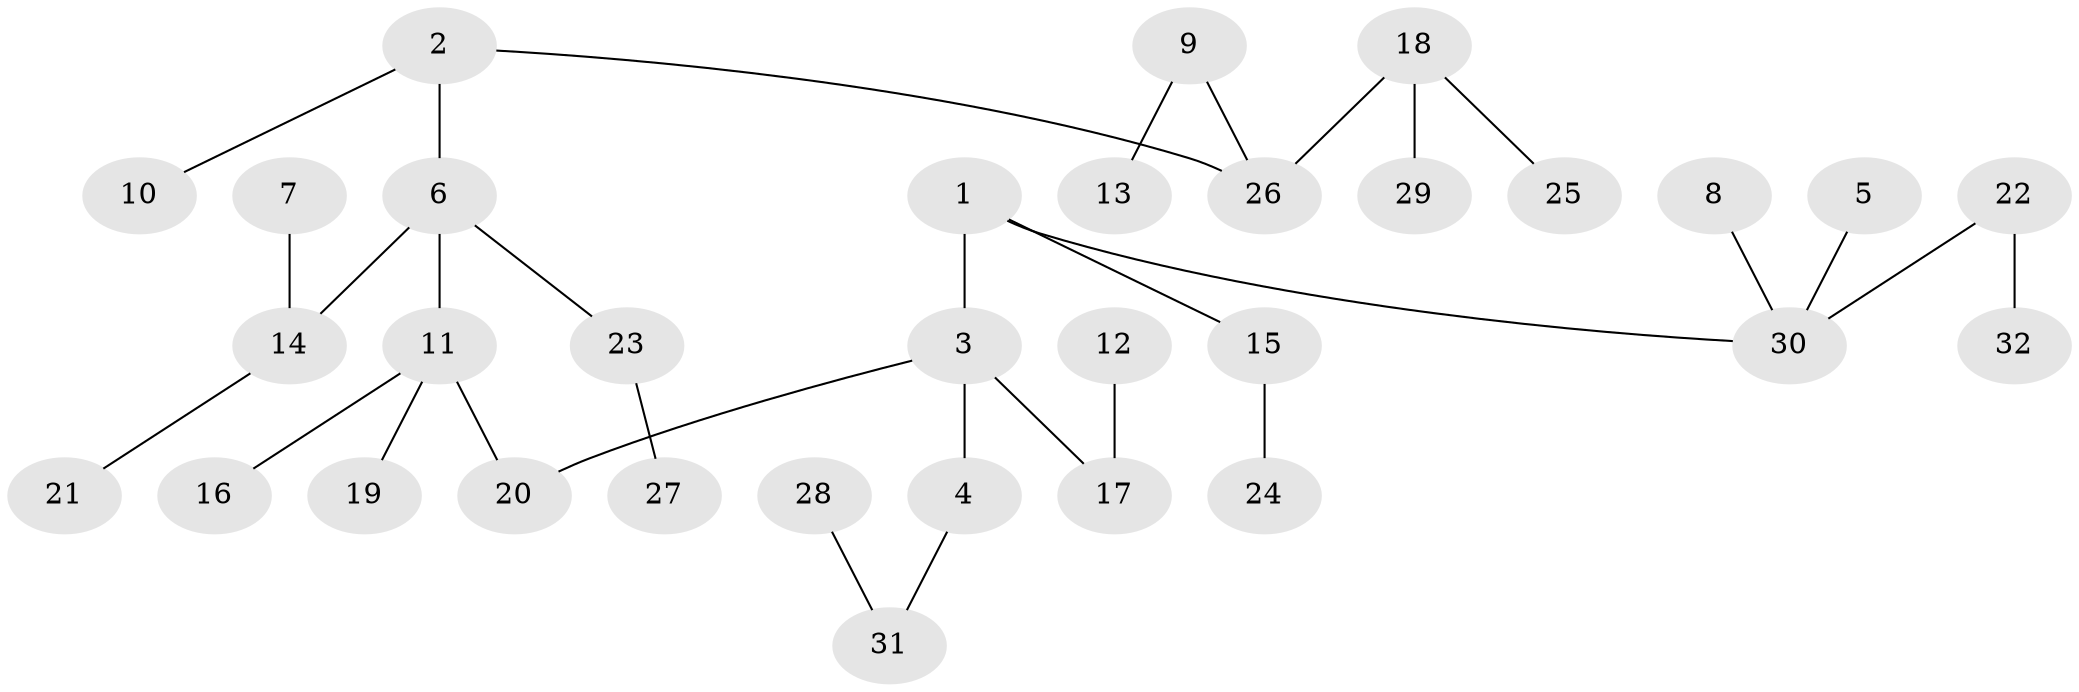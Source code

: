 // original degree distribution, {3: 0.08860759493670886, 5: 0.05063291139240506, 4: 0.08860759493670886, 6: 0.012658227848101266, 2: 0.26582278481012656, 1: 0.4936708860759494}
// Generated by graph-tools (version 1.1) at 2025/37/03/04/25 23:37:23]
// undirected, 32 vertices, 31 edges
graph export_dot {
  node [color=gray90,style=filled];
  1;
  2;
  3;
  4;
  5;
  6;
  7;
  8;
  9;
  10;
  11;
  12;
  13;
  14;
  15;
  16;
  17;
  18;
  19;
  20;
  21;
  22;
  23;
  24;
  25;
  26;
  27;
  28;
  29;
  30;
  31;
  32;
  1 -- 3 [weight=1.0];
  1 -- 15 [weight=1.0];
  1 -- 30 [weight=1.0];
  2 -- 6 [weight=1.0];
  2 -- 10 [weight=1.0];
  2 -- 26 [weight=1.0];
  3 -- 4 [weight=1.0];
  3 -- 17 [weight=1.0];
  3 -- 20 [weight=1.0];
  4 -- 31 [weight=1.0];
  5 -- 30 [weight=1.0];
  6 -- 11 [weight=1.0];
  6 -- 14 [weight=1.0];
  6 -- 23 [weight=1.0];
  7 -- 14 [weight=1.0];
  8 -- 30 [weight=1.0];
  9 -- 13 [weight=1.0];
  9 -- 26 [weight=1.0];
  11 -- 16 [weight=1.0];
  11 -- 19 [weight=1.0];
  11 -- 20 [weight=1.0];
  12 -- 17 [weight=1.0];
  14 -- 21 [weight=1.0];
  15 -- 24 [weight=1.0];
  18 -- 25 [weight=1.0];
  18 -- 26 [weight=1.0];
  18 -- 29 [weight=1.0];
  22 -- 30 [weight=1.0];
  22 -- 32 [weight=1.0];
  23 -- 27 [weight=1.0];
  28 -- 31 [weight=1.0];
}
